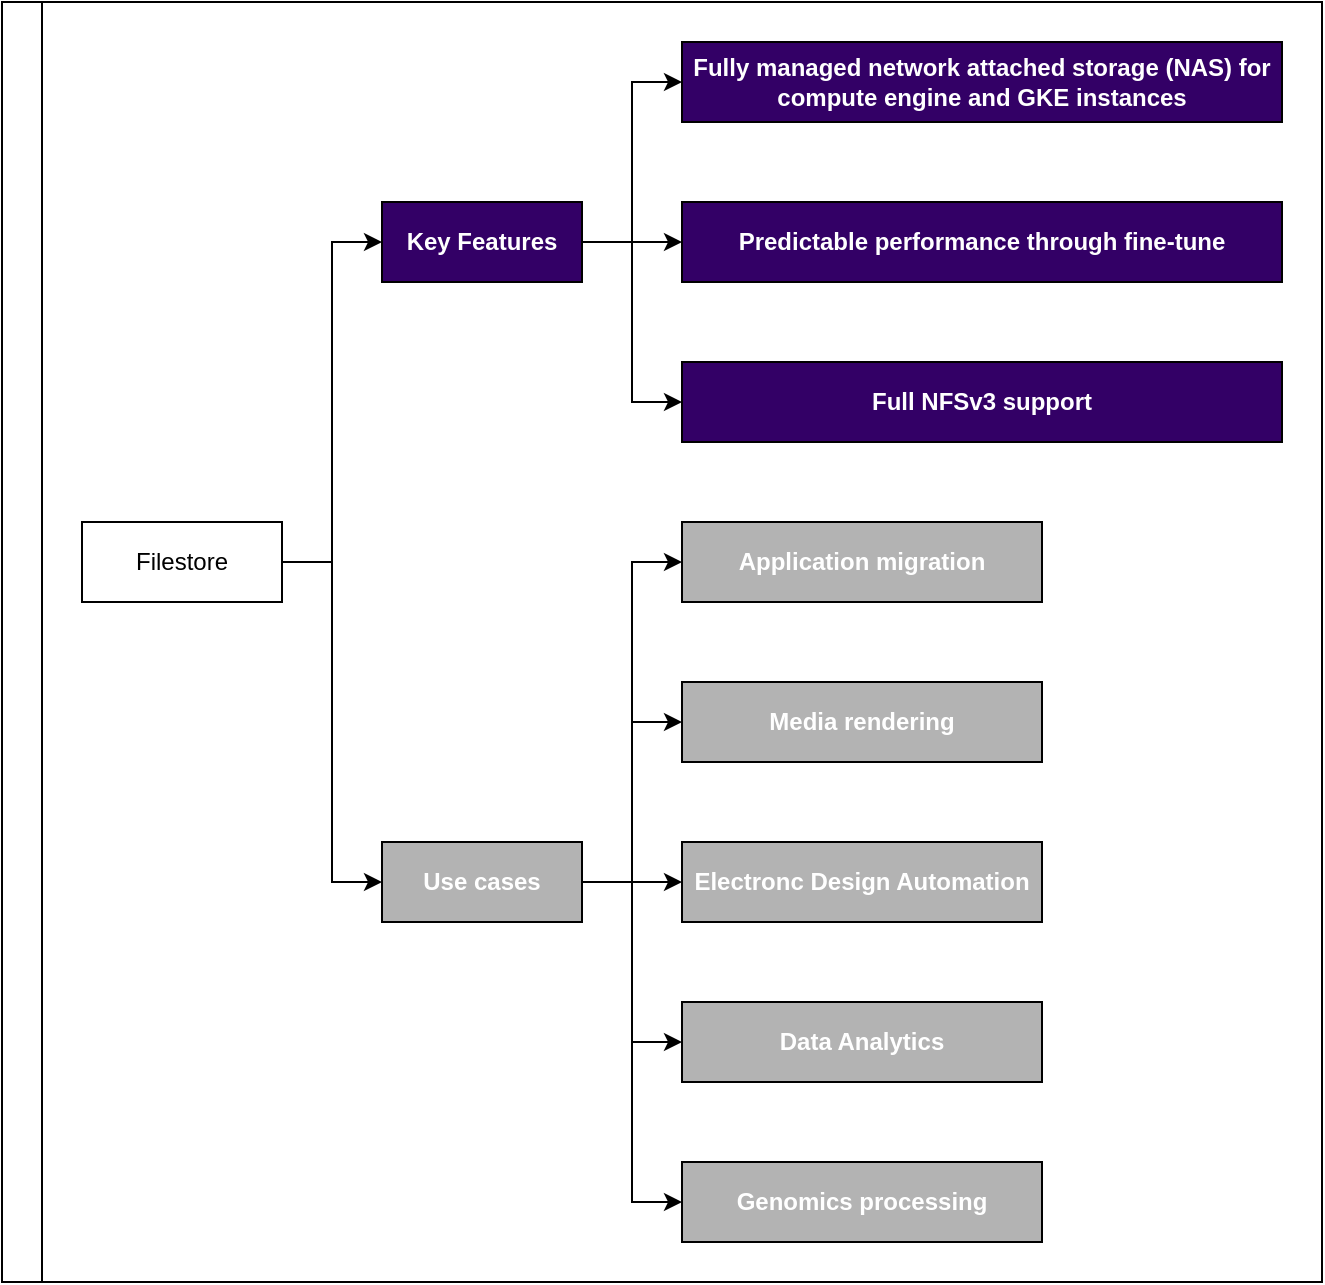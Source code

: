 <mxfile>
    <diagram id="Eta_5O8y3xlfuj0lOopE" name="Page-1">
        <mxGraphModel dx="1382" dy="917" grid="1" gridSize="10" guides="1" tooltips="1" connect="1" arrows="1" fold="1" page="1" pageScale="1" pageWidth="1200" pageHeight="1920" math="0" shadow="0">
            <root>
                <mxCell id="0"/>
                <mxCell id="1" parent="0"/>
                <mxCell id="2" value="" style="swimlane;startSize=20;horizontal=0;childLayout=treeLayout;horizontalTree=1;resizable=0;containerType=tree;" parent="1" vertex="1">
                    <mxGeometry x="80" y="160" width="660" height="640" as="geometry"/>
                </mxCell>
                <mxCell id="3" value="Filestore" style="whiteSpace=wrap;html=1;" parent="2" vertex="1">
                    <mxGeometry x="40" y="260" width="100" height="40" as="geometry"/>
                </mxCell>
                <mxCell id="4" value="Key Features" style="whiteSpace=wrap;html=1;fillColor=#330066;fontColor=#FFFFFF;fontStyle=1" parent="2" vertex="1">
                    <mxGeometry x="190" y="100" width="100" height="40" as="geometry"/>
                </mxCell>
                <mxCell id="5" value="" style="edgeStyle=elbowEdgeStyle;elbow=horizontal;html=1;rounded=0;" parent="2" source="3" target="4" edge="1">
                    <mxGeometry relative="1" as="geometry"/>
                </mxCell>
                <mxCell id="6" value="Use cases" style="whiteSpace=wrap;html=1;fontColor=#FFFFFF;fontStyle=1;fillColor=#B3B3B3;" parent="2" vertex="1">
                    <mxGeometry x="190" y="420" width="100" height="40" as="geometry"/>
                </mxCell>
                <mxCell id="7" value="" style="edgeStyle=elbowEdgeStyle;elbow=horizontal;html=1;rounded=0;" parent="2" source="3" target="6" edge="1">
                    <mxGeometry relative="1" as="geometry"/>
                </mxCell>
                <mxCell id="8" value="" style="edgeStyle=elbowEdgeStyle;elbow=horizontal;html=1;rounded=0;" parent="2" source="4" target="9" edge="1">
                    <mxGeometry relative="1" as="geometry">
                        <mxPoint x="220" y="192" as="sourcePoint"/>
                    </mxGeometry>
                </mxCell>
                <mxCell id="9" value="Fully managed network attached storage (NAS) for compute engine and GKE instances" style="whiteSpace=wrap;html=1;fillColor=#330066;fontColor=#FFFFFF;fontStyle=1" parent="2" vertex="1">
                    <mxGeometry x="340" y="20" width="300" height="40" as="geometry"/>
                </mxCell>
                <mxCell id="10" value="" style="edgeStyle=elbowEdgeStyle;elbow=horizontal;html=1;rounded=0;" parent="2" source="4" target="11" edge="1">
                    <mxGeometry relative="1" as="geometry">
                        <mxPoint x="370" y="152" as="sourcePoint"/>
                    </mxGeometry>
                </mxCell>
                <mxCell id="11" value="Predictable performance through fine-tune" style="whiteSpace=wrap;html=1;fillColor=#330066;fontColor=#FFFFFF;fontStyle=1" parent="2" vertex="1">
                    <mxGeometry x="340" y="100" width="300" height="40" as="geometry"/>
                </mxCell>
                <mxCell id="12" value="" style="edgeStyle=elbowEdgeStyle;elbow=horizontal;html=1;rounded=0;" parent="2" source="4" target="13" edge="1">
                    <mxGeometry relative="1" as="geometry">
                        <mxPoint x="370" y="232" as="sourcePoint"/>
                    </mxGeometry>
                </mxCell>
                <mxCell id="13" value="Full NFSv3 support" style="whiteSpace=wrap;html=1;fillColor=#330066;fontColor=#FFFFFF;fontStyle=1" parent="2" vertex="1">
                    <mxGeometry x="340" y="180" width="300" height="40" as="geometry"/>
                </mxCell>
                <mxCell id="14" value="" style="edgeStyle=elbowEdgeStyle;elbow=horizontal;html=1;rounded=0;" parent="2" source="6" target="15" edge="1">
                    <mxGeometry relative="1" as="geometry">
                        <mxPoint x="220" y="440" as="sourcePoint"/>
                    </mxGeometry>
                </mxCell>
                <mxCell id="15" value="Application migration" style="whiteSpace=wrap;html=1;fontColor=#FFFFFF;fontStyle=1;fillColor=#B3B3B3;" parent="2" vertex="1">
                    <mxGeometry x="340" y="260" width="180" height="40" as="geometry"/>
                </mxCell>
                <mxCell id="16" value="" style="edgeStyle=elbowEdgeStyle;elbow=horizontal;html=1;rounded=0;" parent="2" source="6" target="17" edge="1">
                    <mxGeometry relative="1" as="geometry">
                        <mxPoint x="370" y="520" as="sourcePoint"/>
                    </mxGeometry>
                </mxCell>
                <mxCell id="17" value="Media rendering" style="whiteSpace=wrap;html=1;fontColor=#FFFFFF;fontStyle=1;fillColor=#B3B3B3;" parent="2" vertex="1">
                    <mxGeometry x="340" y="340" width="180" height="40" as="geometry"/>
                </mxCell>
                <mxCell id="18" value="" style="edgeStyle=elbowEdgeStyle;elbow=horizontal;html=1;rounded=0;" parent="2" source="6" target="19" edge="1">
                    <mxGeometry relative="1" as="geometry">
                        <mxPoint x="370" y="540" as="sourcePoint"/>
                    </mxGeometry>
                </mxCell>
                <mxCell id="19" value="Electronc Design Automation" style="whiteSpace=wrap;html=1;fontColor=#FFFFFF;fontStyle=1;fillColor=#B3B3B3;" parent="2" vertex="1">
                    <mxGeometry x="340" y="420" width="180" height="40" as="geometry"/>
                </mxCell>
                <mxCell id="20" value="" style="edgeStyle=elbowEdgeStyle;elbow=horizontal;html=1;rounded=0;" parent="2" source="6" target="21" edge="1">
                    <mxGeometry relative="1" as="geometry">
                        <mxPoint x="370" y="560" as="sourcePoint"/>
                    </mxGeometry>
                </mxCell>
                <mxCell id="21" value="Data Analytics" style="whiteSpace=wrap;html=1;fontColor=#FFFFFF;fontStyle=1;fillColor=#B3B3B3;" parent="2" vertex="1">
                    <mxGeometry x="340" y="500" width="180" height="40" as="geometry"/>
                </mxCell>
                <mxCell id="22" value="" style="edgeStyle=elbowEdgeStyle;elbow=horizontal;html=1;rounded=0;" parent="2" source="6" target="23" edge="1">
                    <mxGeometry relative="1" as="geometry">
                        <mxPoint x="370" y="580" as="sourcePoint"/>
                    </mxGeometry>
                </mxCell>
                <mxCell id="23" value="Genomics processing" style="whiteSpace=wrap;html=1;fontColor=#FFFFFF;fontStyle=1;fillColor=#B3B3B3;" parent="2" vertex="1">
                    <mxGeometry x="340" y="580" width="180" height="40" as="geometry"/>
                </mxCell>
            </root>
        </mxGraphModel>
    </diagram>
</mxfile>
